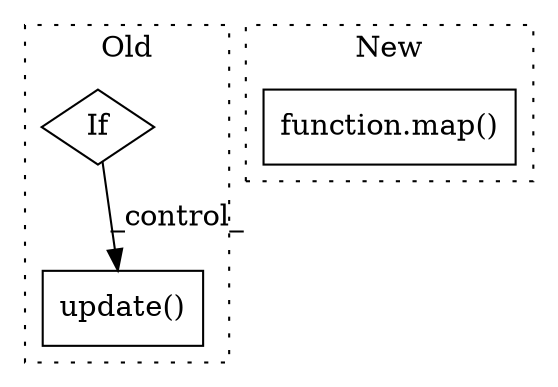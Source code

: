 digraph G {
subgraph cluster0 {
1 [label="update()" a="75" s="2999,3026" l="17,1" shape="box"];
3 [label="If" a="96" s="2623" l="3" shape="diamond"];
label = "Old";
style="dotted";
}
subgraph cluster1 {
2 [label="function.map()" a="75" s="1750,1795" l="4,1" shape="box"];
label = "New";
style="dotted";
}
3 -> 1 [label="_control_"];
}